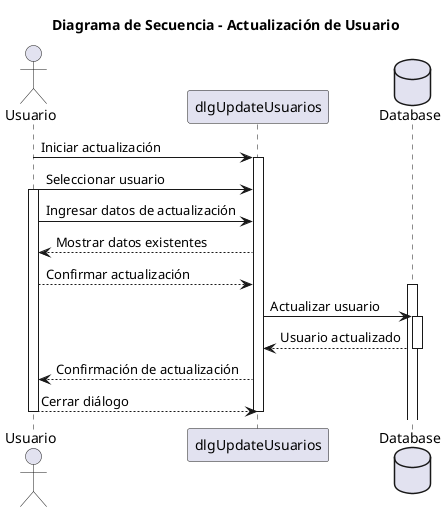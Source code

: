 @startuml

title Diagrama de Secuencia - Actualización de Usuario

actor Usuario
participant "dlgUpdateUsuarios" as Dialog
database Database

Usuario -> Dialog: Iniciar actualización
activate Dialog

Usuario -> Dialog: Seleccionar usuario
activate Usuario

Usuario -> Dialog: Ingresar datos de actualización
Usuario <-- Dialog: Mostrar datos existentes
Usuario --> Dialog: Confirmar actualización
activate Database

Dialog -> Database: Actualizar usuario
activate Database

Database --> Dialog: Usuario actualizado
deactivate Database

Usuario <-- Dialog: Confirmación de actualización
Usuario --> Dialog: Cerrar diálogo
deactivate Usuario
deactivate Dialog

@enduml
